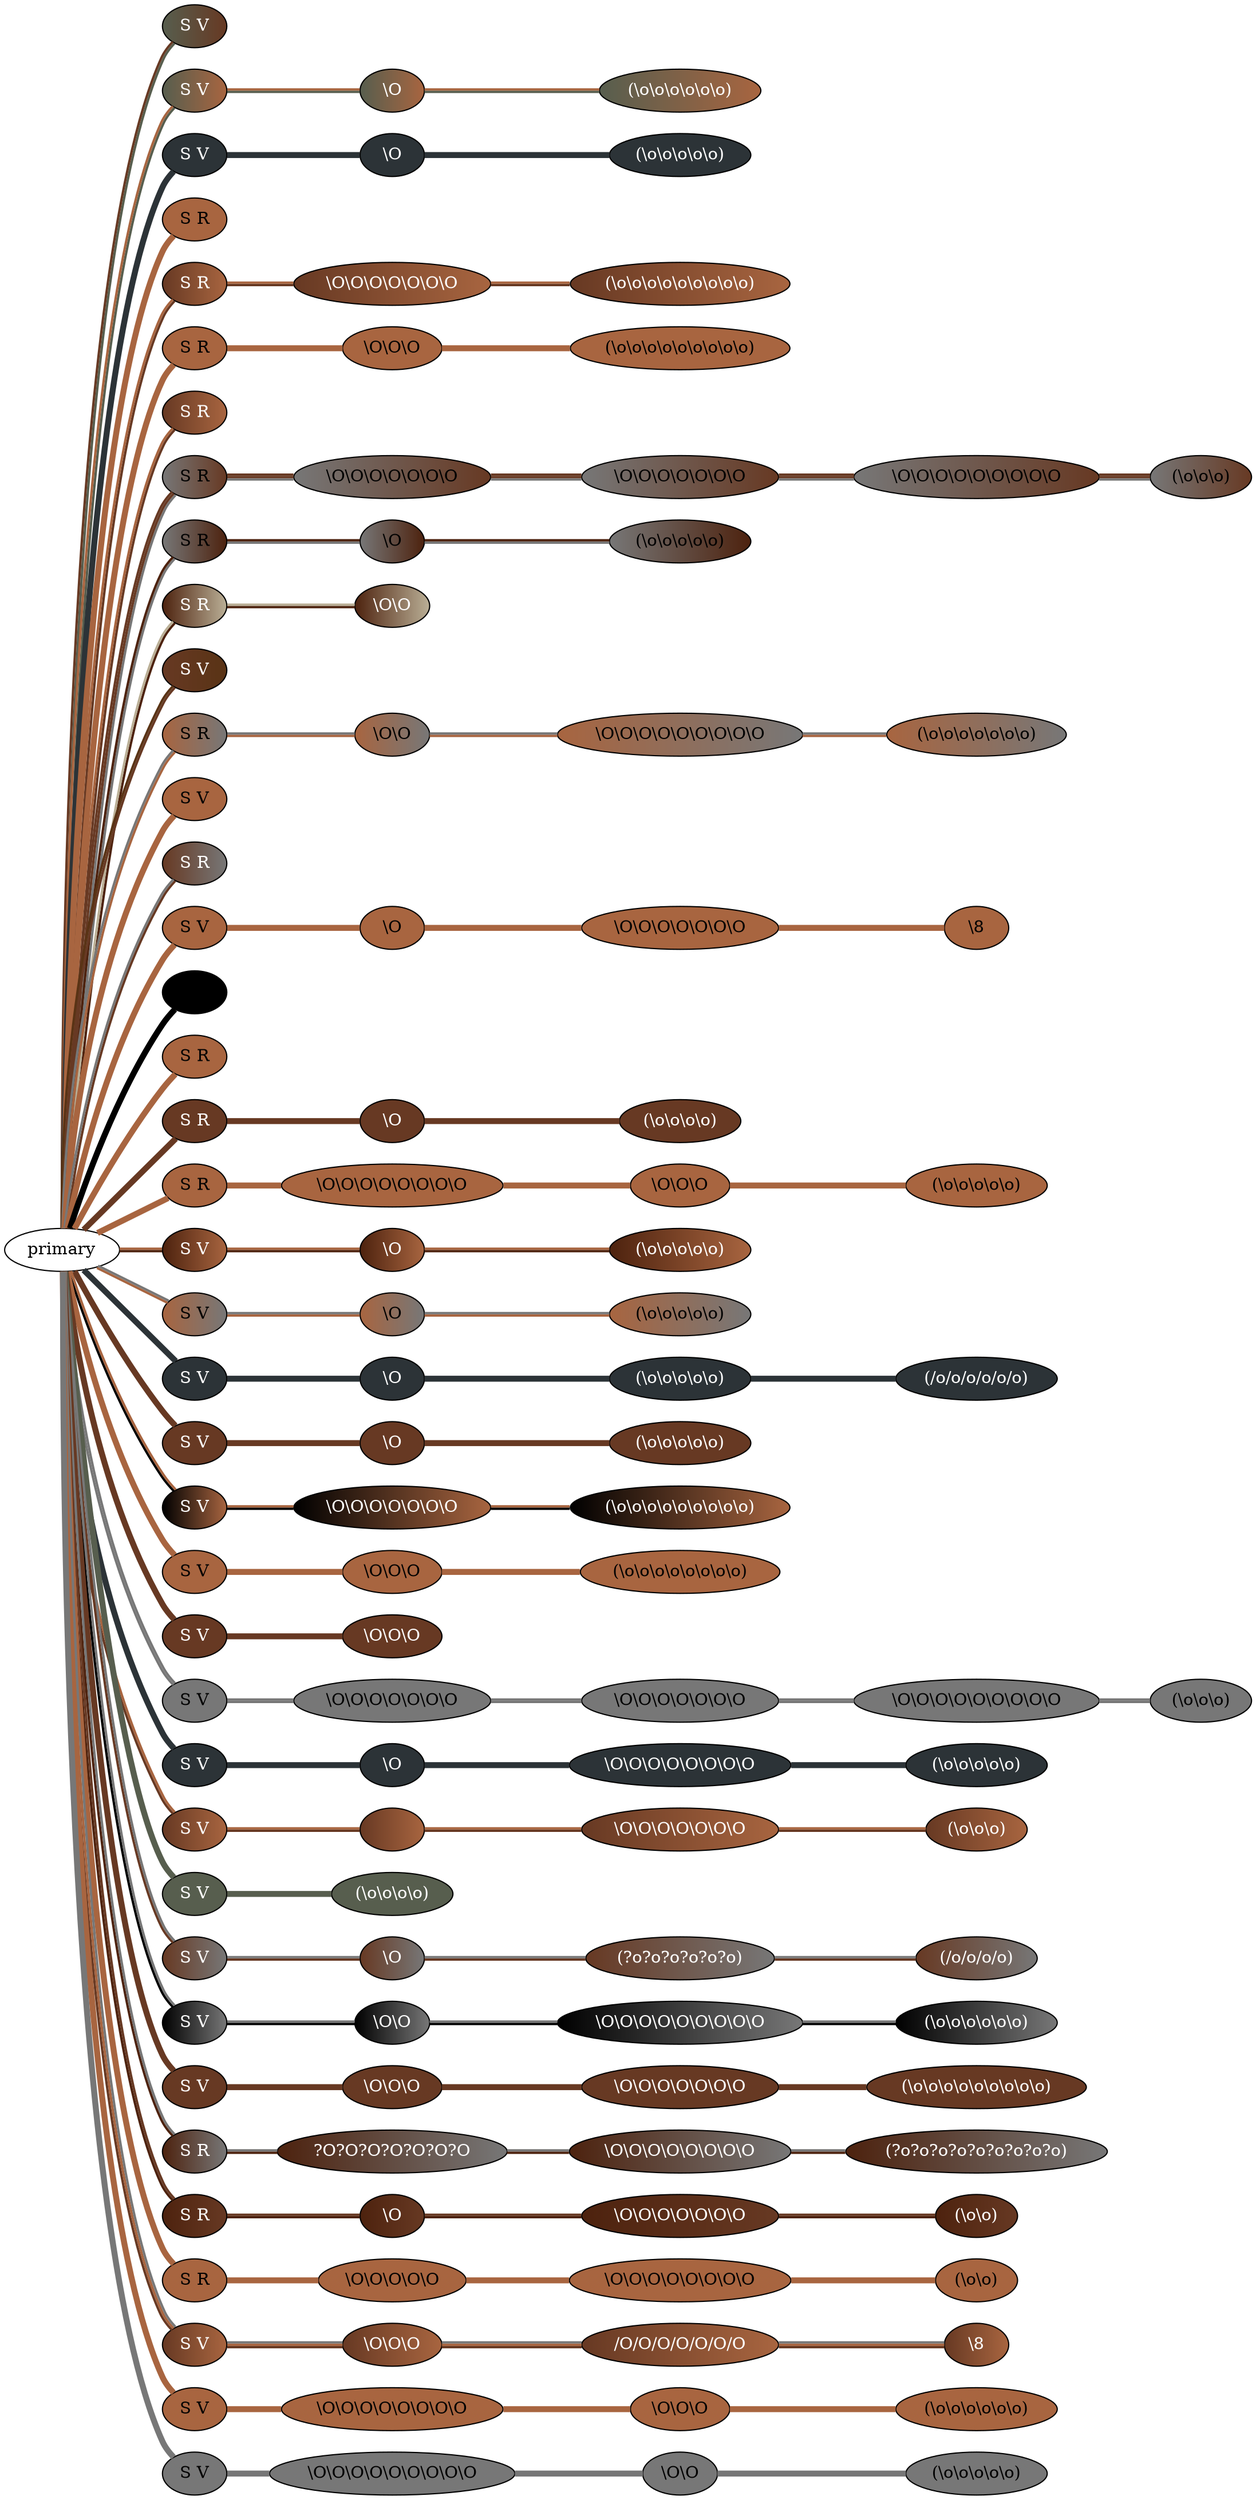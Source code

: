graph {
 graph [rankdir=LR]
"1" [qtype="pendant_node", pendant_colors="#575E4E:#673923", pendant_ply="S", pendant_attach="V", pendant_length="16.5", label="S V", style=filled, fillcolor="#575E4E:#673923", fontcolor="#ffffff"]
"primary" -- "1" [qtype="pendant_link",penwidth=2,color="#575E4E:#673923"]
"2" [qtype="pendant_node", pendant_colors="#575E4E:#A86540", pendant_ply="S", pendant_attach="V", pendant_length="59.0", label="S V", style=filled, fillcolor="#575E4E:#A86540", fontcolor="#ffffff"]
"primary" -- "2" [qtype="pendant_link",penwidth=2,color="#575E4E:#A86540"]
"2:0" [qtype="knot_node", knot_value="1", knot_type="S", knot_position="23.0", knot_spin="Z", label="\\O", style=filled, fillcolor="#575E4E:#A86540" , fontcolor="#ffffff"]
"2" -- "2:0" [qtype="knot_link",penwidth=2,color="#575E4E:#A86540"]
"2:1" [qtype="knot_node", knot_value="6", knot_type="L", knot_position="33.5", knot_spin="Z", label="(\\o\\o\\o\\o\\o\\o)", style=filled, fillcolor="#575E4E:#A86540" , fontcolor="#ffffff"]
"2:0" -- "2:1" [qtype="knot_link",penwidth=2,color="#575E4E:#A86540"]
"3" [qtype="pendant_node", pendant_colors="#2C3337", pendant_ply="S", pendant_attach="V", pendant_length="69.0", label="S V", style=filled, fillcolor="#2C3337", fontcolor="#ffffff"]
"primary" -- "3" [qtype="pendant_link",penwidth=5,color="#2C3337"]
"3:0" [qtype="knot_node", knot_value="1", knot_type="S", knot_position="23.5", knot_spin="Z", label="\\O", style=filled, fillcolor="#2C3337" , fontcolor="#ffffff"]
"3" -- "3:0" [qtype="knot_link",penwidth=5,color="#2C3337"]
"3:1" [qtype="knot_node", knot_value="5", knot_type="L", knot_position="34.5", knot_spin="Z", label="(\\o\\o\\o\\o\\o)", style=filled, fillcolor="#2C3337" , fontcolor="#ffffff"]
"3:0" -- "3:1" [qtype="knot_link",penwidth=5,color="#2C3337"]
"4" [qtype="pendant_node", pendant_colors="#A86540", pendant_ply="S", pendant_attach="R", pendant_length="8.0", label="S R", style=filled, fillcolor="#A86540", fontcolor="#000000"]
"primary" -- "4" [qtype="pendant_link",penwidth=5,color="#A86540"]
"5" [qtype="pendant_node", pendant_colors="#673923:#A86540", pendant_ply="S", pendant_attach="R", pendant_length="50.0", label="S R", style=filled, fillcolor="#673923:#A86540", fontcolor="#ffffff"]
"primary" -- "5" [qtype="pendant_link",penwidth=2,color="#673923:#A86540"]
"5:0" [qtype="knot_node", knot_value="7", knot_type="S", knot_position="22.0", knot_spin="Z", label="\\O\\O\\O\\O\\O\\O\\O", style=filled, fillcolor="#673923:#A86540" , fontcolor="#ffffff"]
"5" -- "5:0" [qtype="knot_link",penwidth=2,color="#673923:#A86540"]
"5:1" [qtype="knot_node", knot_value="9", knot_type="L", knot_position="32.0", knot_spin="Z", label="(\\o\\o\\o\\o\\o\\o\\o\\o\\o)", style=filled, fillcolor="#673923:#A86540" , fontcolor="#ffffff"]
"5:0" -- "5:1" [qtype="knot_link",penwidth=2,color="#673923:#A86540"]
"6" [qtype="pendant_node", pendant_colors="#A86540", pendant_ply="S", pendant_attach="R", pendant_length="65.0", label="S R", style=filled, fillcolor="#A86540", fontcolor="#000000"]
"primary" -- "6" [qtype="pendant_link",penwidth=5,color="#A86540"]
"6:0" [qtype="knot_node", knot_value="3", knot_type="S", knot_position="23.0", knot_spin="Z", label="\\O\\O\\O", style=filled, fillcolor="#A86540" , fontcolor="#000000"]
"6" -- "6:0" [qtype="knot_link",penwidth=5,color="#A86540"]
"6:1" [qtype="knot_node", knot_value="9", knot_type="L", knot_position="35.0", knot_spin="Z", label="(\\o\\o\\o\\o\\o\\o\\o\\o\\o)", style=filled, fillcolor="#A86540" , fontcolor="#000000"]
"6:0" -- "6:1" [qtype="knot_link",penwidth=5,color="#A86540"]
"7" [qtype="pendant_node", pendant_colors="#673923:#A86540", pendant_ply="S", pendant_attach="R", pendant_length="12.5", label="S R", style=filled, fillcolor="#673923:#A86540", fontcolor="#ffffff"]
"primary" -- "7" [qtype="pendant_link",penwidth=2,color="#673923:#A86540"]
"8" [qtype="pendant_node", pendant_colors="#777777:#673923:#673923", pendant_ply="S", pendant_attach="R", pendant_length="46.5", label="S R", style=filled, fillcolor="#777777:#673923:#673923", fontcolor="#000000"]
"primary" -- "8" [qtype="pendant_link",penwidth=2,color="#777777:#673923:#673923"]
"8:0" [qtype="knot_node", knot_value="7", knot_type="S", knot_position="7.0", knot_spin="Z", label="\\O\\O\\O\\O\\O\\O\\O", style=filled, fillcolor="#777777:#673923:#673923" , fontcolor="#000000"]
"8" -- "8:0" [qtype="knot_link",penwidth=2,color="#777777:#673923:#673923"]
"8:1" [qtype="knot_node", knot_value="7", knot_type="S", knot_position="16.0", knot_spin="Z", label="\\O\\O\\O\\O\\O\\O\\O", style=filled, fillcolor="#777777:#673923:#673923" , fontcolor="#000000"]
"8:0" -- "8:1" [qtype="knot_link",penwidth=2,color="#777777:#673923:#673923"]
"8:2" [qtype="knot_node", knot_value="9", knot_type="S", knot_position="26.5", knot_spin="Z", label="\\O\\O\\O\\O\\O\\O\\O\\O\\O", style=filled, fillcolor="#777777:#673923:#673923" , fontcolor="#000000"]
"8:1" -- "8:2" [qtype="knot_link",penwidth=2,color="#777777:#673923:#673923"]
"8:3" [qtype="knot_node", knot_value="3", knot_type="L", knot_position="38.0", knot_spin="Z", label="(\\o\\o\\o)", style=filled, fillcolor="#777777:#673923:#673923" , fontcolor="#000000"]
"8:2" -- "8:3" [qtype="knot_link",penwidth=2,color="#777777:#673923:#673923"]
"9" [qtype="pendant_node", pendant_colors="#777777:#4D220E", pendant_ply="S", pendant_attach="R", pendant_length="66.0", label="S R", style=filled, fillcolor="#777777:#4D220E", fontcolor="#000000"]
"primary" -- "9" [qtype="pendant_link",penwidth=2,color="#777777:#4D220E"]
"9:0" [qtype="knot_node", knot_value="1", knot_type="S", knot_position="25.0", knot_spin="Z", label="\\O", style=filled, fillcolor="#777777:#4D220E" , fontcolor="#000000"]
"9" -- "9:0" [qtype="knot_link",penwidth=2,color="#777777:#4D220E"]
"9:1" [qtype="knot_node", knot_value="5", knot_type="L", knot_position="39.5", knot_spin="Z", label="(\\o\\o\\o\\o\\o)", style=filled, fillcolor="#777777:#4D220E" , fontcolor="#000000"]
"9:0" -- "9:1" [qtype="knot_link",penwidth=2,color="#777777:#4D220E"]
"10" [qtype="pendant_node", pendant_colors="#4D220E:#BAAF96", pendant_ply="S", pendant_attach="R", pendant_length="16.5", label="S R", style=filled, fillcolor="#4D220E:#BAAF96", fontcolor="#ffffff"]
"primary" -- "10" [qtype="pendant_link",penwidth=2,color="#4D220E:#BAAF96"]
"10:0" [qtype="knot_node", knot_value="2", knot_type="S", knot_position="15.5", knot_spin="Z", label="\\O\\O", style=filled, fillcolor="#4D220E:#BAAF96" , fontcolor="#ffffff"]
"10" -- "10:0" [qtype="knot_link",penwidth=2,color="#4D220E:#BAAF96"]
"11" [qtype="pendant_node", pendant_colors="#673923:#593315", pendant_ply="S", pendant_attach="V", pendant_length="0.5", label="S V", style=filled, fillcolor="#673923:#593315", fontcolor="#ffffff"]
"primary" -- "11" [qtype="pendant_link",penwidth=2,color="#673923:#593315"]
"12" [qtype="pendant_node", pendant_colors="#A86540:#777777", pendant_ply="S", pendant_attach="R", pendant_length="52.0", label="S R", style=filled, fillcolor="#A86540:#777777", fontcolor="#000000"]
"primary" -- "12" [qtype="pendant_link",penwidth=2,color="#A86540:#777777"]
"12:0" [qtype="knot_node", knot_value="2", knot_type="S", knot_position="14.5", knot_spin="Z", label="\\O\\O", style=filled, fillcolor="#A86540:#777777" , fontcolor="#000000"]
"12" -- "12:0" [qtype="knot_link",penwidth=2,color="#A86540:#777777"]
"12:1" [qtype="knot_node", knot_value="9", knot_type="S", knot_position="22.5", knot_spin="Z", label="\\O\\O\\O\\O\\O\\O\\O\\O\\O", style=filled, fillcolor="#A86540:#777777" , fontcolor="#000000"]
"12:0" -- "12:1" [qtype="knot_link",penwidth=2,color="#A86540:#777777"]
"12:2" [qtype="knot_node", knot_value="7", knot_type="L", knot_position="35.5", knot_spin="Z", label="(\\o\\o\\o\\o\\o\\o\\o)", style=filled, fillcolor="#A86540:#777777" , fontcolor="#000000"]
"12:1" -- "12:2" [qtype="knot_link",penwidth=2,color="#A86540:#777777"]
"13" [qtype="pendant_node", pendant_colors="#A86540", pendant_ply="S", pendant_attach="V", pendant_length="16.0", label="S V", style=filled, fillcolor="#A86540", fontcolor="#000000"]
"primary" -- "13" [qtype="pendant_link",penwidth=5,color="#A86540"]
"14" [qtype="pendant_node", pendant_colors="#673923:#777777", pendant_ply="S", pendant_attach="R", pendant_length="12.5", label="S R", style=filled, fillcolor="#673923:#777777", fontcolor="#ffffff"]
"primary" -- "14" [qtype="pendant_link",penwidth=2,color="#673923:#777777"]
"15" [qtype="pendant_node", pendant_colors="#A86540", pendant_ply="S", pendant_attach="V", pendant_length="55.5", label="S V", style=filled, fillcolor="#A86540", fontcolor="#000000"]
"primary" -- "15" [qtype="pendant_link",penwidth=5,color="#A86540"]
"15:0" [qtype="knot_node", knot_value="1", knot_type="S", knot_position="5.0", knot_spin="Z", label="\\O", style=filled, fillcolor="#A86540" , fontcolor="#000000"]
"15" -- "15:0" [qtype="knot_link",penwidth=5,color="#A86540"]
"15:1" [qtype="knot_node", knot_value="7", knot_type="S", knot_position="23.5", knot_spin="Z", label="\\O\\O\\O\\O\\O\\O\\O", style=filled, fillcolor="#A86540" , fontcolor="#000000"]
"15:0" -- "15:1" [qtype="knot_link",penwidth=5,color="#A86540"]
"15:2" [qtype="knot_node", knot_value="1", knot_type="E", knot_position="30.5", knot_spin="Z", label="\\8", style=filled, fillcolor="#A86540" , fontcolor="#000000"]
"15:1" -- "15:2" [qtype="knot_link",penwidth=5,color="#A86540"]
"M1" [qtype="pendant_node", pendant_colors="#000000", pendant_ply="", pendant_attach="", pendant_length="", label=" ", style=filled, fillcolor="#000000", fontcolor="#ffffff"]
"primary" -- "M1" [qtype="pendant_link",penwidth=5,color="#000000"]
"16" [qtype="pendant_node", pendant_colors="#A86540", pendant_ply="S", pendant_attach="R", pendant_length="7.0", label="S R", style=filled, fillcolor="#A86540", fontcolor="#000000"]
"primary" -- "16" [qtype="pendant_link",penwidth=5,color="#A86540"]
"17" [qtype="pendant_node", pendant_colors="#673923", pendant_ply="S", pendant_attach="R", pendant_length="35.5", label="S R", style=filled, fillcolor="#673923", fontcolor="#ffffff"]
"primary" -- "17" [qtype="pendant_link",penwidth=5,color="#673923"]
"17:0" [qtype="knot_node", knot_value="1", knot_type="S", knot_position="8.0", knot_spin="Z", label="\\O", style=filled, fillcolor="#673923" , fontcolor="#ffffff"]
"17" -- "17:0" [qtype="knot_link",penwidth=5,color="#673923"]
"17:1" [qtype="knot_node", knot_value="4", knot_type="L", knot_position="25.5", knot_spin="Z", label="(\\o\\o\\o\\o)", style=filled, fillcolor="#673923" , fontcolor="#ffffff"]
"17:0" -- "17:1" [qtype="knot_link",penwidth=5,color="#673923"]
"18" [qtype="pendant_node", pendant_colors="#A86540", pendant_ply="S", pendant_attach="R", pendant_length="42.0", label="S R", style=filled, fillcolor="#A86540", fontcolor="#000000"]
"primary" -- "18" [qtype="pendant_link",penwidth=5,color="#A86540"]
"18:0" [qtype="knot_node", knot_value="8", knot_type="S", knot_position="14.5", knot_spin="Z", label="\\O\\O\\O\\O\\O\\O\\O\\O", style=filled, fillcolor="#A86540" , fontcolor="#000000"]
"18" -- "18:0" [qtype="knot_link",penwidth=5,color="#A86540"]
"18:1" [qtype="knot_node", knot_value="3", knot_type="S", knot_position="25.5", knot_spin="Z", label="\\O\\O\\O", style=filled, fillcolor="#A86540" , fontcolor="#000000"]
"18:0" -- "18:1" [qtype="knot_link",penwidth=5,color="#A86540"]
"18:2" [qtype="knot_node", knot_value="5", knot_type="L", knot_position="34.5", knot_spin="Z", label="(\\o\\o\\o\\o\\o)", style=filled, fillcolor="#A86540" , fontcolor="#000000"]
"18:1" -- "18:2" [qtype="knot_link",penwidth=5,color="#A86540"]
"19" [qtype="pendant_node", pendant_colors="#4D220E:#A86540", pendant_ply="S", pendant_attach="V", pendant_length="35.5", label="S V", style=filled, fillcolor="#4D220E:#A86540", fontcolor="#ffffff"]
"primary" -- "19" [qtype="pendant_link",penwidth=2,color="#4D220E:#A86540"]
"19:0" [qtype="knot_node", knot_value="1", knot_type="S", knot_position="16.0", knot_spin="Z", label="\\O", style=filled, fillcolor="#4D220E:#A86540" , fontcolor="#ffffff"]
"19" -- "19:0" [qtype="knot_link",penwidth=2,color="#4D220E:#A86540"]
"19:1" [qtype="knot_node", knot_value="5", knot_type="L", knot_position="30.5", knot_spin="Z", label="(\\o\\o\\o\\o\\o)", style=filled, fillcolor="#4D220E:#A86540" , fontcolor="#ffffff"]
"19:0" -- "19:1" [qtype="knot_link",penwidth=2,color="#4D220E:#A86540"]
"20" [qtype="pendant_node", pendant_colors="#A86540:#777777", pendant_ply="S", pendant_attach="V", pendant_length="53.5", label="S V", style=filled, fillcolor="#A86540:#777777", fontcolor="#000000"]
"primary" -- "20" [qtype="pendant_link",penwidth=2,color="#A86540:#777777"]
"20:0" [qtype="knot_node", knot_value="1", knot_type="S", knot_position="16.0", knot_spin="Z", label="\\O", style=filled, fillcolor="#A86540:#777777" , fontcolor="#000000"]
"20" -- "20:0" [qtype="knot_link",penwidth=2,color="#A86540:#777777"]
"20:1" [qtype="knot_node", knot_value="5", knot_type="L", knot_position="28.5", knot_spin="Z", label="(\\o\\o\\o\\o\\o)", style=filled, fillcolor="#A86540:#777777" , fontcolor="#000000"]
"20:0" -- "20:1" [qtype="knot_link",penwidth=2,color="#A86540:#777777"]
"21" [qtype="pendant_node", pendant_colors="#2C3337", pendant_ply="S", pendant_attach="V", pendant_length="71.5", label="S V", style=filled, fillcolor="#2C3337", fontcolor="#ffffff"]
"primary" -- "21" [qtype="pendant_link",penwidth=5,color="#2C3337"]
"21:0" [qtype="knot_node", knot_value="1", knot_type="S", knot_position="16.0", knot_spin="Z", label="\\O", style=filled, fillcolor="#2C3337" , fontcolor="#ffffff"]
"21" -- "21:0" [qtype="knot_link",penwidth=5,color="#2C3337"]
"21:1" [qtype="knot_node", knot_value="5", knot_type="L", knot_position="29.0", knot_spin="Z", label="(\\o\\o\\o\\o\\o)", style=filled, fillcolor="#2C3337" , fontcolor="#ffffff"]
"21:0" -- "21:1" [qtype="knot_link",penwidth=5,color="#2C3337"]
"21:2" [qtype="knot_node", knot_value="6", knot_type="L", knot_position="45.5", knot_spin="S", label="(/o/o/o/o/o/o)", style=filled, fillcolor="#2C3337" , fontcolor="#ffffff"]
"21:1" -- "21:2" [qtype="knot_link",penwidth=5,color="#2C3337"]
"22" [qtype="pendant_node", pendant_colors="#673923", pendant_ply="S", pendant_attach="V", pendant_length="64.0", label="S V", style=filled, fillcolor="#673923", fontcolor="#ffffff"]
"primary" -- "22" [qtype="pendant_link",penwidth=5,color="#673923"]
"22:0" [qtype="knot_node", knot_value="1", knot_type="S", knot_position="16.5", knot_spin="Z", label="\\O", style=filled, fillcolor="#673923" , fontcolor="#ffffff"]
"22" -- "22:0" [qtype="knot_link",penwidth=5,color="#673923"]
"22:1" [qtype="knot_node", knot_value="5", knot_type="L", knot_position="29.0", knot_spin="Z", label="(\\o\\o\\o\\o\\o)", style=filled, fillcolor="#673923" , fontcolor="#ffffff"]
"22:0" -- "22:1" [qtype="knot_link",penwidth=5,color="#673923"]
"23" [qtype="pendant_node", pendant_colors="#000000:#A86540", pendant_ply="S", pendant_attach="V", pendant_length="43.5", label="S V", style=filled, fillcolor="#000000:#A86540", fontcolor="#ffffff"]
"primary" -- "23" [qtype="pendant_link",penwidth=2,color="#000000:#A86540"]
"23:0" [qtype="knot_node", knot_value="7", knot_type="S", knot_position="16.5", knot_spin="Z", label="\\O\\O\\O\\O\\O\\O\\O", style=filled, fillcolor="#000000:#A86540" , fontcolor="#ffffff"]
"23" -- "23:0" [qtype="knot_link",penwidth=2,color="#000000:#A86540"]
"23:1" [qtype="knot_node", knot_value="9", knot_type="L", knot_position="28.0", knot_spin="Z", label="(\\o\\o\\o\\o\\o\\o\\o\\o\\o)", style=filled, fillcolor="#000000:#A86540" , fontcolor="#ffffff"]
"23:0" -- "23:1" [qtype="knot_link",penwidth=2,color="#000000:#A86540"]
"24" [qtype="pendant_node", pendant_colors="#A86540", pendant_ply="S", pendant_attach="V", pendant_length="40.5", label="S V", style=filled, fillcolor="#A86540", fontcolor="#000000"]
"primary" -- "24" [qtype="pendant_link",penwidth=5,color="#A86540"]
"24:0" [qtype="knot_node", knot_value="3", knot_type="S", knot_position="16.5", knot_spin="Z", label="\\O\\O\\O", style=filled, fillcolor="#A86540" , fontcolor="#000000"]
"24" -- "24:0" [qtype="knot_link",penwidth=5,color="#A86540"]
"24:1" [qtype="knot_node", knot_value="8", knot_type="L", knot_position="30.0", knot_spin="Z", label="(\\o\\o\\o\\o\\o\\o\\o\\o)", style=filled, fillcolor="#A86540" , fontcolor="#000000"]
"24:0" -- "24:1" [qtype="knot_link",penwidth=5,color="#A86540"]
"25" [qtype="pendant_node", pendant_colors="#673923", pendant_ply="S", pendant_attach="V", pendant_length="21.0", label="S V", style=filled, fillcolor="#673923", fontcolor="#ffffff"]
"primary" -- "25" [qtype="pendant_link",penwidth=5,color="#673923"]
"25:0" [qtype="knot_node", knot_value="3", knot_type="S", knot_position="16.0", knot_spin="Z", label="\\O\\O\\O", style=filled, fillcolor="#673923" , fontcolor="#ffffff"]
"25" -- "25:0" [qtype="knot_link",penwidth=5,color="#673923"]
"26" [qtype="pendant_node", pendant_colors="#777777:#777777", pendant_ply="S", pendant_attach="V", pendant_length="37.5", label="S V", style=filled, fillcolor="#777777:#777777", fontcolor="#000000"]
"primary" -- "26" [qtype="pendant_link",penwidth=2,color="#777777:#777777"]
"26:0" [qtype="knot_node", knot_value="7", knot_type="S", knot_position="5.5", knot_spin="Z", label="\\O\\O\\O\\O\\O\\O\\O", style=filled, fillcolor="#777777:#777777" , fontcolor="#000000"]
"26" -- "26:0" [qtype="knot_link",penwidth=2,color="#777777:#777777"]
"26:1" [qtype="knot_node", knot_value="7", knot_type="S", knot_position="11.5", knot_spin="Z", label="\\O\\O\\O\\O\\O\\O\\O", style=filled, fillcolor="#777777:#777777" , fontcolor="#000000"]
"26:0" -- "26:1" [qtype="knot_link",penwidth=2,color="#777777:#777777"]
"26:2" [qtype="knot_node", knot_value="9", knot_type="S", knot_position="18.5", knot_spin="Z", label="\\O\\O\\O\\O\\O\\O\\O\\O\\O", style=filled, fillcolor="#777777:#777777" , fontcolor="#000000"]
"26:1" -- "26:2" [qtype="knot_link",penwidth=2,color="#777777:#777777"]
"26:3" [qtype="knot_node", knot_value="3", knot_type="L", knot_position="26.5", knot_spin="Z", label="(\\o\\o\\o)", style=filled, fillcolor="#777777:#777777" , fontcolor="#000000"]
"26:2" -- "26:3" [qtype="knot_link",penwidth=2,color="#777777:#777777"]
"27" [qtype="pendant_node", pendant_colors="#2C3337", pendant_ply="S", pendant_attach="V", pendant_length="48.0", label="S V", style=filled, fillcolor="#2C3337", fontcolor="#ffffff"]
"primary" -- "27" [qtype="pendant_link",penwidth=5,color="#2C3337"]
"27:0" [qtype="knot_node", knot_value="1", knot_type="S", knot_position="11.0", knot_spin="Z", label="\\O", style=filled, fillcolor="#2C3337" , fontcolor="#ffffff"]
"27" -- "27:0" [qtype="knot_link",penwidth=5,color="#2C3337"]
"27:1" [qtype="knot_node", knot_value="8", knot_type="S", knot_position="17.0", knot_spin="Z", label="\\O\\O\\O\\O\\O\\O\\O\\O", style=filled, fillcolor="#2C3337" , fontcolor="#ffffff"]
"27:0" -- "27:1" [qtype="knot_link",penwidth=5,color="#2C3337"]
"27:2" [qtype="knot_node", knot_value="5", knot_type="L", knot_position="28.5", knot_spin="Z", label="(\\o\\o\\o\\o\\o)", style=filled, fillcolor="#2C3337" , fontcolor="#ffffff"]
"27:1" -- "27:2" [qtype="knot_link",penwidth=5,color="#2C3337"]
"28" [qtype="pendant_node", pendant_colors="#673923:#A86540", pendant_ply="S", pendant_attach="V", pendant_length="40.5", label="S V", style=filled, fillcolor="#673923:#A86540", fontcolor="#ffffff"]
"primary" -- "28" [qtype="pendant_link",penwidth=2,color="#673923:#A86540"]
"28:0" [qtype="knot_node", knot_value="1", knot_type="URNS?L", knot_position="0", knot_spin="Z", label="", style=filled, fillcolor="#673923:#A86540" , fontcolor="#ffffff"]
"28" -- "28:0" [qtype="knot_link",penwidth=2,color="#673923:#A86540"]
"28:1" [qtype="knot_node", knot_value="7", knot_type="S", knot_position="17.0", knot_spin="Z", label="\\O\\O\\O\\O\\O\\O\\O", style=filled, fillcolor="#673923:#A86540" , fontcolor="#ffffff"]
"28:0" -- "28:1" [qtype="knot_link",penwidth=2,color="#673923:#A86540"]
"28:2" [qtype="knot_node", knot_value="3", knot_type="L", knot_position="28.5", knot_spin="Z", label="(\\o\\o\\o)", style=filled, fillcolor="#673923:#A86540" , fontcolor="#ffffff"]
"28:1" -- "28:2" [qtype="knot_link",penwidth=2,color="#673923:#A86540"]
"29" [qtype="pendant_node", pendant_colors="#575E4E", pendant_ply="S", pendant_attach="V", pendant_length="71.5", label="S V", style=filled, fillcolor="#575E4E", fontcolor="#ffffff"]
"primary" -- "29" [qtype="pendant_link",penwidth=5,color="#575E4E"]
"29:0" [qtype="knot_node", knot_value="4", knot_type="L", knot_position="29.5", knot_spin="Z", label="(\\o\\o\\o\\o)", style=filled, fillcolor="#575E4E" , fontcolor="#ffffff"]
"29" -- "29:0" [qtype="knot_link",penwidth=5,color="#575E4E"]
"30" [qtype="pendant_node", pendant_colors="#673923:#777777", pendant_ply="S", pendant_attach="V", pendant_length="74.0", label="S V", style=filled, fillcolor="#673923:#777777", fontcolor="#ffffff"]
"primary" -- "30" [qtype="pendant_link",penwidth=2,color="#673923:#777777"]
"30:0" [qtype="knot_node", knot_value="1", knot_type="S", knot_position="18.0", knot_spin="Z", label="\\O", style=filled, fillcolor="#673923:#777777" , fontcolor="#ffffff"]
"30" -- "30:0" [qtype="knot_link",penwidth=2,color="#673923:#777777"]
"30:1" [qtype="knot_node", knot_value="6", knot_type="L", knot_position="30.0", knot_spin="U", label="(?o?o?o?o?o?o)", style=filled, fillcolor="#673923:#777777" , fontcolor="#ffffff"]
"30:0" -- "30:1" [qtype="knot_link",penwidth=2,color="#673923:#777777"]
"30:2" [qtype="knot_node", knot_value="4", knot_type="L", knot_position="47.5", knot_spin="S", label="(/o/o/o/o)", style=filled, fillcolor="#673923:#777777" , fontcolor="#ffffff"]
"30:1" -- "30:2" [qtype="knot_link",penwidth=2,color="#673923:#777777"]
"31" [qtype="pendant_node", pendant_colors="#000000:#777777", pendant_ply="S", pendant_attach="V", pendant_length="44.0", label="S V", style=filled, fillcolor="#000000:#777777", fontcolor="#ffffff"]
"primary" -- "31" [qtype="pendant_link",penwidth=2,color="#000000:#777777"]
"31:0" [qtype="knot_node", knot_value="2", knot_type="S", knot_position="9.5", knot_spin="Z", label="\\O\\O", style=filled, fillcolor="#000000:#777777" , fontcolor="#ffffff"]
"31" -- "31:0" [qtype="knot_link",penwidth=2,color="#000000:#777777"]
"31:1" [qtype="knot_node", knot_value="9", knot_type="S", knot_position="18.0", knot_spin="Z", label="\\O\\O\\O\\O\\O\\O\\O\\O\\O", style=filled, fillcolor="#000000:#777777" , fontcolor="#ffffff"]
"31:0" -- "31:1" [qtype="knot_link",penwidth=2,color="#000000:#777777"]
"31:2" [qtype="knot_node", knot_value="6", knot_type="L", knot_position="29.5", knot_spin="Z", label="(\\o\\o\\o\\o\\o\\o)", style=filled, fillcolor="#000000:#777777" , fontcolor="#ffffff"]
"31:1" -- "31:2" [qtype="knot_link",penwidth=2,color="#000000:#777777"]
"32" [qtype="pendant_node", pendant_colors="#673923", pendant_ply="S", pendant_attach="V", pendant_length="38.5", label="S V", style=filled, fillcolor="#673923", fontcolor="#ffffff"]
"primary" -- "32" [qtype="pendant_link",penwidth=5,color="#673923"]
"32:0" [qtype="knot_node", knot_value="3", knot_type="S", knot_position="8.5", knot_spin="Z", label="\\O\\O\\O", style=filled, fillcolor="#673923" , fontcolor="#ffffff"]
"32" -- "32:0" [qtype="knot_link",penwidth=5,color="#673923"]
"32:1" [qtype="knot_node", knot_value="7", knot_type="S", knot_position="18.0", knot_spin="Z", label="\\O\\O\\O\\O\\O\\O\\O", style=filled, fillcolor="#673923" , fontcolor="#ffffff"]
"32:0" -- "32:1" [qtype="knot_link",penwidth=5,color="#673923"]
"32:2" [qtype="knot_node", knot_value="9", knot_type="L", knot_position="28.0", knot_spin="Z", label="(\\o\\o\\o\\o\\o\\o\\o\\o\\o)", style=filled, fillcolor="#673923" , fontcolor="#ffffff"]
"32:1" -- "32:2" [qtype="knot_link",penwidth=5,color="#673923"]
"33" [qtype="pendant_node", pendant_colors="#4D220E:#777777", pendant_ply="S", pendant_attach="R", pendant_length="40.5", label="S R", style=filled, fillcolor="#4D220E:#777777", fontcolor="#ffffff"]
"primary" -- "33" [qtype="pendant_link",penwidth=2,color="#4D220E:#777777"]
"33:0" [qtype="knot_node", knot_value="7", knot_type="S", knot_position="9.5", knot_spin="U", label="?O?O?O?O?O?O?O", style=filled, fillcolor="#4D220E:#777777" , fontcolor="#ffffff"]
"33" -- "33:0" [qtype="knot_link",penwidth=2,color="#4D220E:#777777"]
"33:1" [qtype="knot_node", knot_value="8", knot_type="S", knot_position="19.5", knot_spin="Z", label="\\O\\O\\O\\O\\O\\O\\O\\O", style=filled, fillcolor="#4D220E:#777777" , fontcolor="#ffffff"]
"33:0" -- "33:1" [qtype="knot_link",penwidth=2,color="#4D220E:#777777"]
"33:2" [qtype="knot_node", knot_value="9", knot_type="L", knot_position="30.0", knot_spin="U", label="(?o?o?o?o?o?o?o?o?o)", style=filled, fillcolor="#4D220E:#777777" , fontcolor="#ffffff"]
"33:1" -- "33:2" [qtype="knot_link",penwidth=2,color="#4D220E:#777777"]
"34" [qtype="pendant_node", pendant_colors="#4D220E:#673923", pendant_ply="S", pendant_attach="R", pendant_length="50.5", label="S R", style=filled, fillcolor="#4D220E:#673923", fontcolor="#ffffff"]
"primary" -- "34" [qtype="pendant_link",penwidth=2,color="#4D220E:#673923"]
"34:0" [qtype="knot_node", knot_value="1", knot_type="S", knot_position="5.5", knot_spin="Z", label="\\O", style=filled, fillcolor="#4D220E:#673923" , fontcolor="#ffffff"]
"34" -- "34:0" [qtype="knot_link",penwidth=2,color="#4D220E:#673923"]
"34:1" [qtype="knot_node", knot_value="7", knot_type="S", knot_position="18.5", knot_spin="Z", label="\\O\\O\\O\\O\\O\\O\\O", style=filled, fillcolor="#4D220E:#673923" , fontcolor="#ffffff"]
"34:0" -- "34:1" [qtype="knot_link",penwidth=2,color="#4D220E:#673923"]
"34:2" [qtype="knot_node", knot_value="2", knot_type="L", knot_position="29.0", knot_spin="Z", label="(\\o\\o)", style=filled, fillcolor="#4D220E:#673923" , fontcolor="#ffffff"]
"34:1" -- "34:2" [qtype="knot_link",penwidth=2,color="#4D220E:#673923"]
"35" [qtype="pendant_node", pendant_colors="#A86540", pendant_ply="S", pendant_attach="R", pendant_length="45.5", label="S R", style=filled, fillcolor="#A86540", fontcolor="#000000"]
"primary" -- "35" [qtype="pendant_link",penwidth=5,color="#A86540"]
"35:0" [qtype="knot_node", knot_value="5", knot_type="S", knot_position="8.5", knot_spin="Z", label="\\O\\O\\O\\O\\O", style=filled, fillcolor="#A86540" , fontcolor="#000000"]
"35" -- "35:0" [qtype="knot_link",penwidth=5,color="#A86540"]
"35:1" [qtype="knot_node", knot_value="8", knot_type="S", knot_position="18.5", knot_spin="Z", label="\\O\\O\\O\\O\\O\\O\\O\\O", style=filled, fillcolor="#A86540" , fontcolor="#000000"]
"35:0" -- "35:1" [qtype="knot_link",penwidth=5,color="#A86540"]
"35:2" [qtype="knot_node", knot_value="2", knot_type="L", knot_position="29.5", knot_spin="Z", label="(\\o\\o)", style=filled, fillcolor="#A86540" , fontcolor="#000000"]
"35:1" -- "35:2" [qtype="knot_link",penwidth=5,color="#A86540"]
"36" [qtype="pendant_node", pendant_colors="#673923:#A86540:#777777", pendant_ply="S", pendant_attach="V", pendant_length="40.0", label="S V", style=filled, fillcolor="#673923:#A86540:#777777", fontcolor="#ffffff"]
"primary" -- "36" [qtype="pendant_link",penwidth=2,color="#673923:#A86540:#777777"]
"36:0" [qtype="knot_node", knot_value="3", knot_type="S", knot_position="8.5", knot_spin="Z", label="\\O\\O\\O", style=filled, fillcolor="#673923:#A86540:#777777" , fontcolor="#ffffff"]
"36" -- "36:0" [qtype="knot_link",penwidth=2,color="#673923:#A86540:#777777"]
"36:1" [qtype="knot_node", knot_value="7", knot_type="S", knot_position="15.5", knot_spin="S", label="/O/O/O/O/O/O/O", style=filled, fillcolor="#673923:#A86540:#777777" , fontcolor="#ffffff"]
"36:0" -- "36:1" [qtype="knot_link",penwidth=2,color="#673923:#A86540:#777777"]
"36:2" [qtype="knot_node", knot_value="1", knot_type="E", knot_position="25.5", knot_spin="Z", label="\\8", style=filled, fillcolor="#673923:#A86540:#777777" , fontcolor="#ffffff"]
"36:1" -- "36:2" [qtype="knot_link",penwidth=2,color="#673923:#A86540:#777777"]
"37" [qtype="pendant_node", pendant_colors="#A86540", pendant_ply="S", pendant_attach="V", pendant_length="43.5", label="S V", style=filled, fillcolor="#A86540", fontcolor="#000000"]
"primary" -- "37" [qtype="pendant_link",penwidth=5,color="#A86540"]
"37:0" [qtype="knot_node", knot_value="8", knot_type="S", knot_position="7.5", knot_spin="Z", label="\\O\\O\\O\\O\\O\\O\\O\\O", style=filled, fillcolor="#A86540" , fontcolor="#000000"]
"37" -- "37:0" [qtype="knot_link",penwidth=5,color="#A86540"]
"37:1" [qtype="knot_node", knot_value="3", knot_type="S", knot_position="14.5", knot_spin="Z", label="\\O\\O\\O", style=filled, fillcolor="#A86540" , fontcolor="#000000"]
"37:0" -- "37:1" [qtype="knot_link",penwidth=5,color="#A86540"]
"37:2" [qtype="knot_node", knot_value="6", knot_type="L", knot_position="24.0", knot_spin="Z", label="(\\o\\o\\o\\o\\o\\o)", style=filled, fillcolor="#A86540" , fontcolor="#000000"]
"37:1" -- "37:2" [qtype="knot_link",penwidth=5,color="#A86540"]
"38" [qtype="pendant_node", pendant_colors="#777777", pendant_ply="S", pendant_attach="V", pendant_length="43.0", label="S V", style=filled, fillcolor="#777777", fontcolor="#000000"]
"primary" -- "38" [qtype="pendant_link",penwidth=5,color="#777777"]
"38:0" [qtype="knot_node", knot_value="9", knot_type="S", knot_position="7.5", knot_spin="Z", label="\\O\\O\\O\\O\\O\\O\\O\\O\\O", style=filled, fillcolor="#777777" , fontcolor="#000000"]
"38" -- "38:0" [qtype="knot_link",penwidth=5,color="#777777"]
"38:1" [qtype="knot_node", knot_value="2", knot_type="S", knot_position="15.0", knot_spin="Z", label="\\O\\O", style=filled, fillcolor="#777777" , fontcolor="#000000"]
"38:0" -- "38:1" [qtype="knot_link",penwidth=5,color="#777777"]
"38:2" [qtype="knot_node", knot_value="5", knot_type="L", knot_position="26.0", knot_spin="Z", label="(\\o\\o\\o\\o\\o)", style=filled, fillcolor="#777777" , fontcolor="#000000"]
"38:1" -- "38:2" [qtype="knot_link",penwidth=5,color="#777777"]
}
